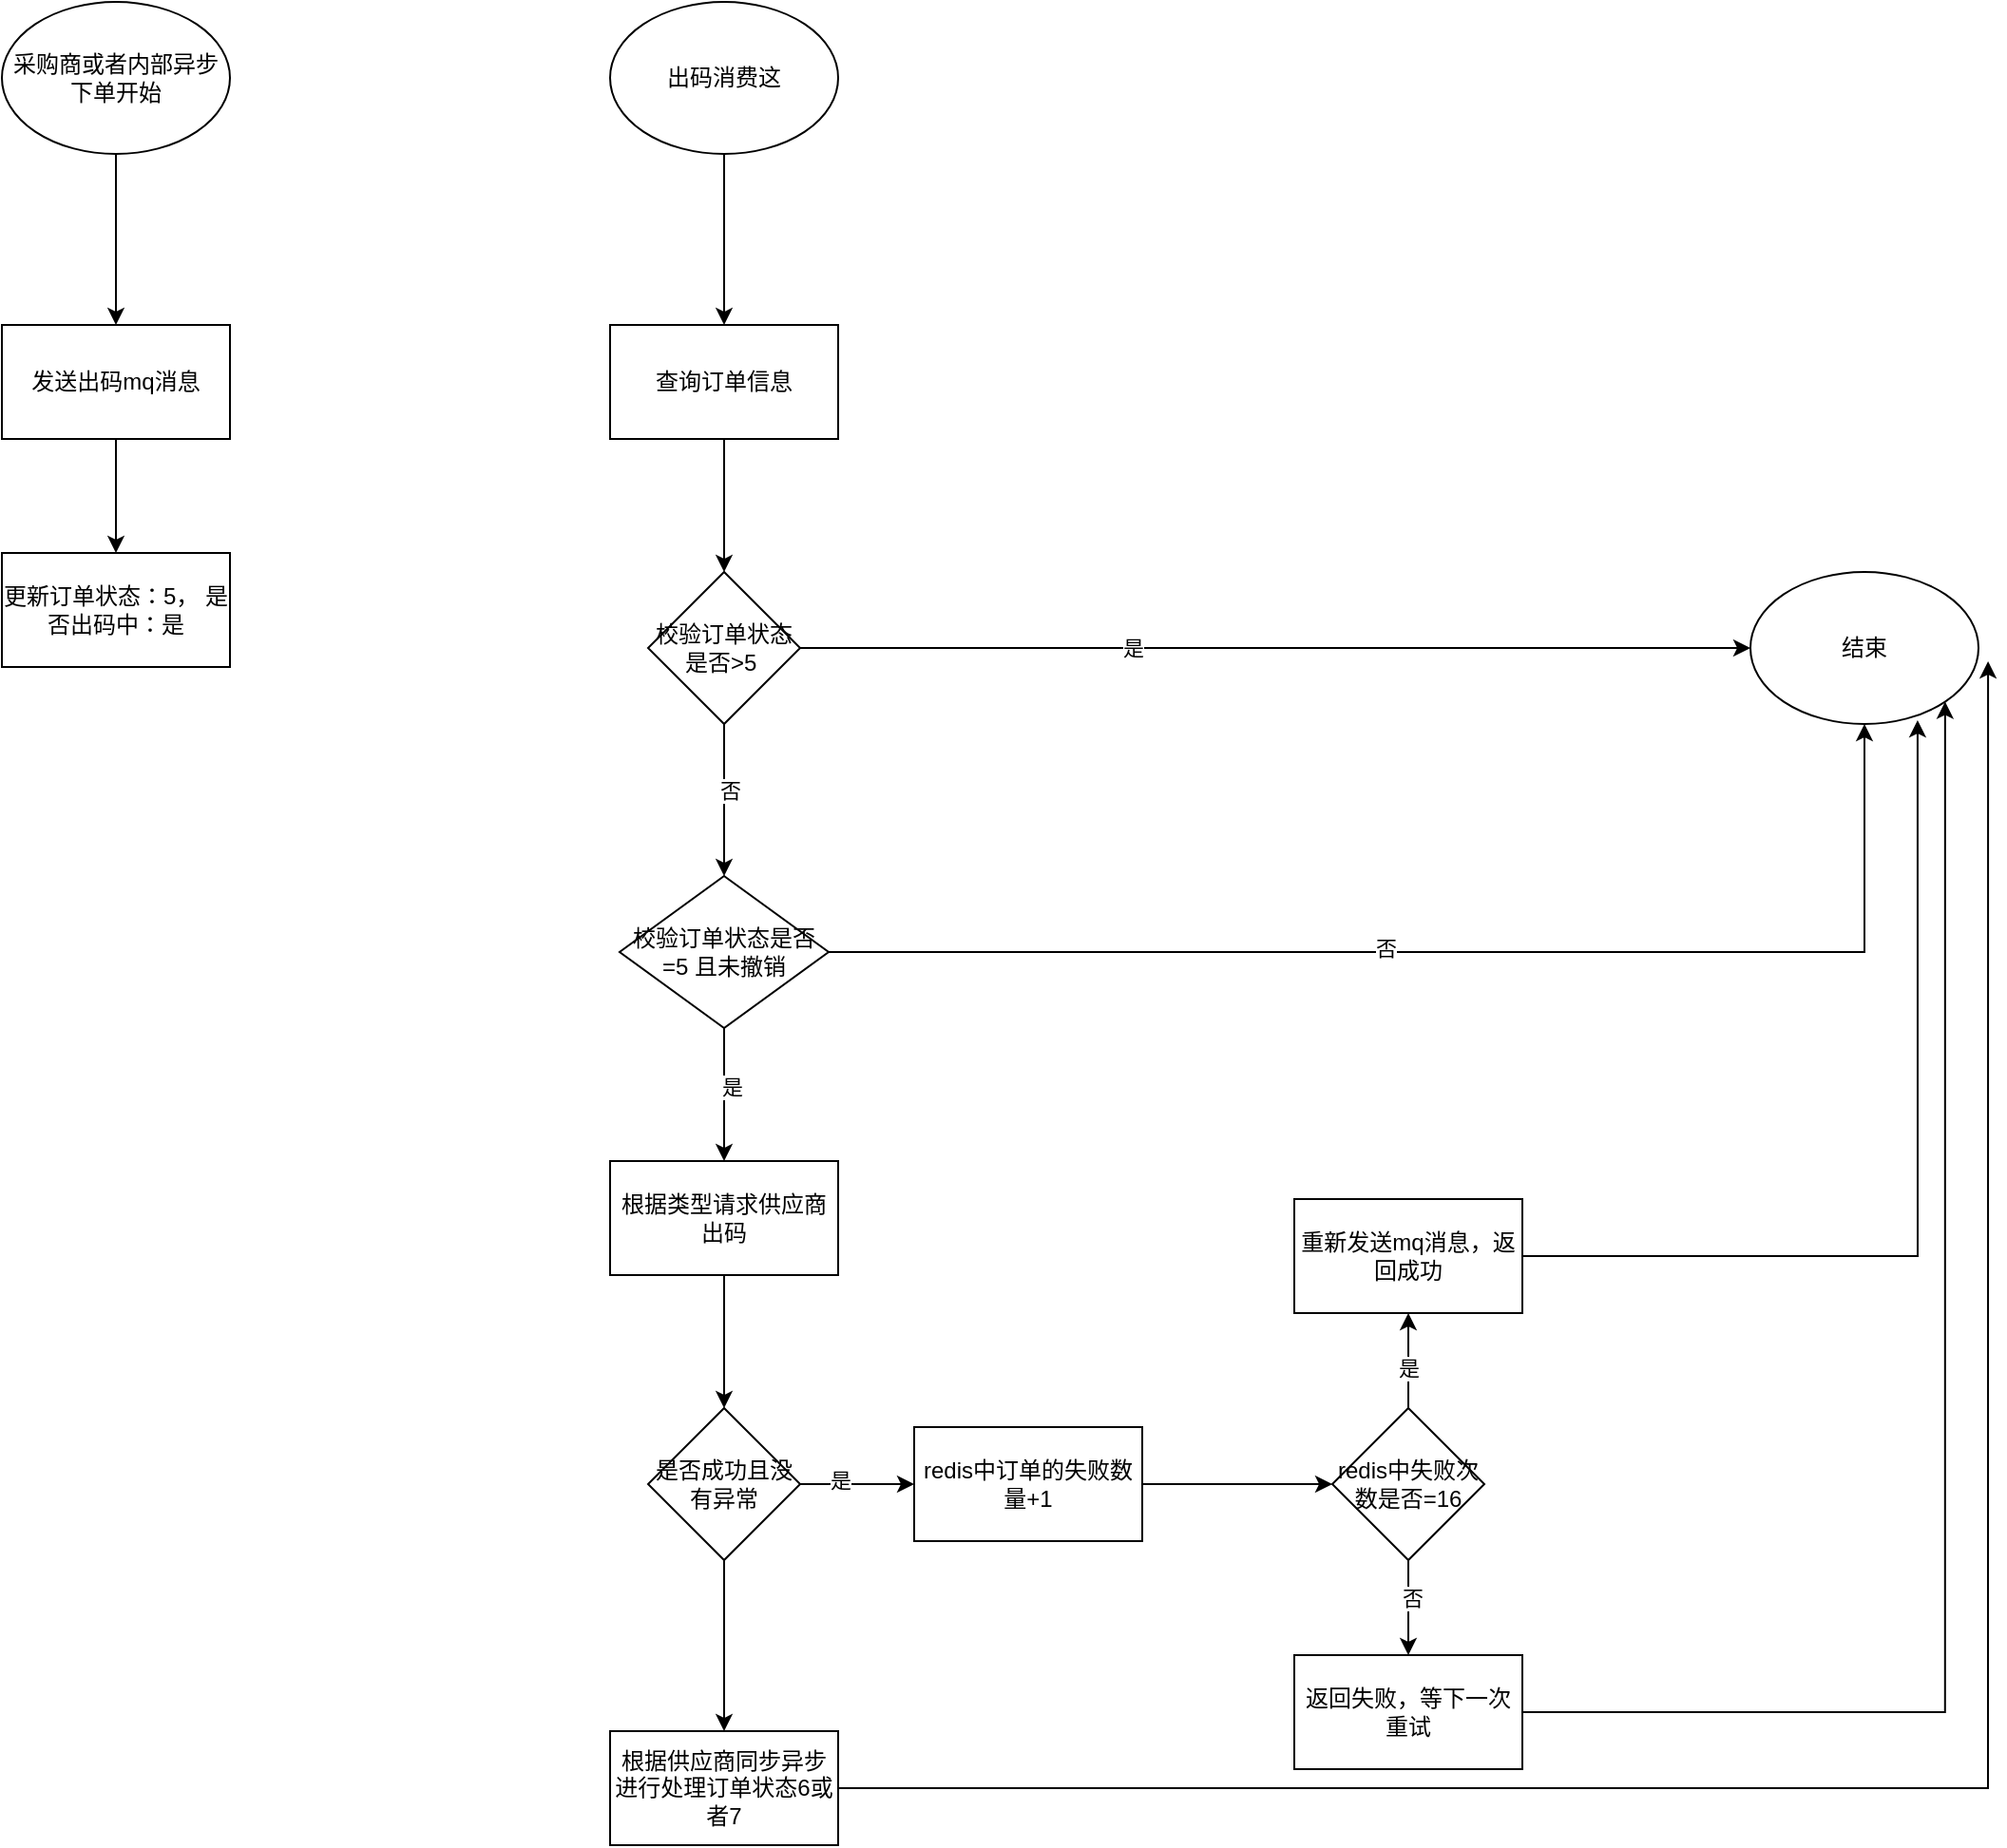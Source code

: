 <mxfile version="22.1.12" type="github">
  <diagram name="第 1 页" id="3bkrZKrF0plEzQzwkOfd">
    <mxGraphModel dx="1194" dy="731" grid="1" gridSize="10" guides="1" tooltips="1" connect="1" arrows="1" fold="1" page="1" pageScale="1" pageWidth="827" pageHeight="1169" math="0" shadow="0">
      <root>
        <mxCell id="0" />
        <mxCell id="1" parent="0" />
        <mxCell id="-AldKYiVUSMyidhytugl-3" value="" style="edgeStyle=orthogonalEdgeStyle;rounded=0;orthogonalLoop=1;jettySize=auto;html=1;" edge="1" parent="1" source="-AldKYiVUSMyidhytugl-1" target="-AldKYiVUSMyidhytugl-2">
          <mxGeometry relative="1" as="geometry" />
        </mxCell>
        <mxCell id="-AldKYiVUSMyidhytugl-1" value="采购商或者内部异步下单开始" style="ellipse;whiteSpace=wrap;html=1;" vertex="1" parent="1">
          <mxGeometry x="70" y="50" width="120" height="80" as="geometry" />
        </mxCell>
        <mxCell id="-AldKYiVUSMyidhytugl-5" value="" style="edgeStyle=orthogonalEdgeStyle;rounded=0;orthogonalLoop=1;jettySize=auto;html=1;" edge="1" parent="1" source="-AldKYiVUSMyidhytugl-2" target="-AldKYiVUSMyidhytugl-4">
          <mxGeometry relative="1" as="geometry" />
        </mxCell>
        <mxCell id="-AldKYiVUSMyidhytugl-2" value="发送出码mq消息" style="whiteSpace=wrap;html=1;" vertex="1" parent="1">
          <mxGeometry x="70" y="220" width="120" height="60" as="geometry" />
        </mxCell>
        <mxCell id="-AldKYiVUSMyidhytugl-4" value="更新订单状态：5， 是否出码中：是" style="whiteSpace=wrap;html=1;" vertex="1" parent="1">
          <mxGeometry x="70" y="340" width="120" height="60" as="geometry" />
        </mxCell>
        <mxCell id="-AldKYiVUSMyidhytugl-8" value="" style="edgeStyle=orthogonalEdgeStyle;rounded=0;orthogonalLoop=1;jettySize=auto;html=1;" edge="1" parent="1" source="-AldKYiVUSMyidhytugl-6" target="-AldKYiVUSMyidhytugl-7">
          <mxGeometry relative="1" as="geometry" />
        </mxCell>
        <mxCell id="-AldKYiVUSMyidhytugl-6" value="出码消费这" style="ellipse;whiteSpace=wrap;html=1;" vertex="1" parent="1">
          <mxGeometry x="390" y="50" width="120" height="80" as="geometry" />
        </mxCell>
        <mxCell id="-AldKYiVUSMyidhytugl-10" value="" style="edgeStyle=orthogonalEdgeStyle;rounded=0;orthogonalLoop=1;jettySize=auto;html=1;" edge="1" parent="1" source="-AldKYiVUSMyidhytugl-7" target="-AldKYiVUSMyidhytugl-9">
          <mxGeometry relative="1" as="geometry" />
        </mxCell>
        <mxCell id="-AldKYiVUSMyidhytugl-7" value="查询订单信息" style="whiteSpace=wrap;html=1;" vertex="1" parent="1">
          <mxGeometry x="390" y="220" width="120" height="60" as="geometry" />
        </mxCell>
        <mxCell id="-AldKYiVUSMyidhytugl-12" value="" style="edgeStyle=orthogonalEdgeStyle;rounded=0;orthogonalLoop=1;jettySize=auto;html=1;entryX=0;entryY=0.5;entryDx=0;entryDy=0;" edge="1" parent="1" source="-AldKYiVUSMyidhytugl-9" target="-AldKYiVUSMyidhytugl-20">
          <mxGeometry relative="1" as="geometry">
            <mxPoint x="550" y="390" as="targetPoint" />
          </mxGeometry>
        </mxCell>
        <mxCell id="-AldKYiVUSMyidhytugl-13" value="是" style="edgeLabel;html=1;align=center;verticalAlign=middle;resizable=0;points=[];" vertex="1" connectable="0" parent="-AldKYiVUSMyidhytugl-12">
          <mxGeometry x="-0.3" relative="1" as="geometry">
            <mxPoint as="offset" />
          </mxGeometry>
        </mxCell>
        <mxCell id="-AldKYiVUSMyidhytugl-15" value="" style="edgeStyle=orthogonalEdgeStyle;rounded=0;orthogonalLoop=1;jettySize=auto;html=1;" edge="1" parent="1" source="-AldKYiVUSMyidhytugl-9" target="-AldKYiVUSMyidhytugl-14">
          <mxGeometry relative="1" as="geometry" />
        </mxCell>
        <mxCell id="-AldKYiVUSMyidhytugl-16" value="否" style="edgeLabel;html=1;align=center;verticalAlign=middle;resizable=0;points=[];" vertex="1" connectable="0" parent="-AldKYiVUSMyidhytugl-15">
          <mxGeometry x="-0.125" y="3" relative="1" as="geometry">
            <mxPoint as="offset" />
          </mxGeometry>
        </mxCell>
        <mxCell id="-AldKYiVUSMyidhytugl-9" value="校验订单状态是否&amp;gt;5&amp;nbsp;" style="rhombus;whiteSpace=wrap;html=1;" vertex="1" parent="1">
          <mxGeometry x="410" y="350" width="80" height="80" as="geometry" />
        </mxCell>
        <mxCell id="-AldKYiVUSMyidhytugl-18" value="" style="edgeStyle=orthogonalEdgeStyle;rounded=0;orthogonalLoop=1;jettySize=auto;html=1;entryX=0.5;entryY=1;entryDx=0;entryDy=0;" edge="1" parent="1" source="-AldKYiVUSMyidhytugl-14" target="-AldKYiVUSMyidhytugl-20">
          <mxGeometry relative="1" as="geometry">
            <mxPoint x="580" y="550" as="targetPoint" />
          </mxGeometry>
        </mxCell>
        <mxCell id="-AldKYiVUSMyidhytugl-19" value="否" style="edgeLabel;html=1;align=center;verticalAlign=middle;resizable=0;points=[];" vertex="1" connectable="0" parent="-AldKYiVUSMyidhytugl-18">
          <mxGeometry x="-0.12" y="2" relative="1" as="geometry">
            <mxPoint as="offset" />
          </mxGeometry>
        </mxCell>
        <mxCell id="-AldKYiVUSMyidhytugl-22" value="" style="edgeStyle=orthogonalEdgeStyle;rounded=0;orthogonalLoop=1;jettySize=auto;html=1;" edge="1" parent="1" source="-AldKYiVUSMyidhytugl-14" target="-AldKYiVUSMyidhytugl-21">
          <mxGeometry relative="1" as="geometry" />
        </mxCell>
        <mxCell id="-AldKYiVUSMyidhytugl-23" value="是" style="edgeLabel;html=1;align=center;verticalAlign=middle;resizable=0;points=[];" vertex="1" connectable="0" parent="-AldKYiVUSMyidhytugl-22">
          <mxGeometry x="-0.111" y="4" relative="1" as="geometry">
            <mxPoint as="offset" />
          </mxGeometry>
        </mxCell>
        <mxCell id="-AldKYiVUSMyidhytugl-14" value="校验订单状态是否=5 且未撤销" style="rhombus;whiteSpace=wrap;html=1;" vertex="1" parent="1">
          <mxGeometry x="395" y="510" width="110" height="80" as="geometry" />
        </mxCell>
        <mxCell id="-AldKYiVUSMyidhytugl-20" value="结束" style="ellipse;whiteSpace=wrap;html=1;" vertex="1" parent="1">
          <mxGeometry x="990" y="350" width="120" height="80" as="geometry" />
        </mxCell>
        <mxCell id="-AldKYiVUSMyidhytugl-25" value="" style="edgeStyle=orthogonalEdgeStyle;rounded=0;orthogonalLoop=1;jettySize=auto;html=1;" edge="1" parent="1" source="-AldKYiVUSMyidhytugl-21" target="-AldKYiVUSMyidhytugl-24">
          <mxGeometry relative="1" as="geometry" />
        </mxCell>
        <mxCell id="-AldKYiVUSMyidhytugl-21" value="根据类型请求供应商出码" style="whiteSpace=wrap;html=1;" vertex="1" parent="1">
          <mxGeometry x="390" y="660" width="120" height="60" as="geometry" />
        </mxCell>
        <mxCell id="-AldKYiVUSMyidhytugl-28" value="" style="edgeStyle=orthogonalEdgeStyle;rounded=0;orthogonalLoop=1;jettySize=auto;html=1;" edge="1" parent="1" source="-AldKYiVUSMyidhytugl-24" target="-AldKYiVUSMyidhytugl-27">
          <mxGeometry relative="1" as="geometry" />
        </mxCell>
        <mxCell id="-AldKYiVUSMyidhytugl-29" value="是" style="edgeLabel;html=1;align=center;verticalAlign=middle;resizable=0;points=[];" vertex="1" connectable="0" parent="-AldKYiVUSMyidhytugl-28">
          <mxGeometry x="-0.3" y="2" relative="1" as="geometry">
            <mxPoint as="offset" />
          </mxGeometry>
        </mxCell>
        <mxCell id="-AldKYiVUSMyidhytugl-31" value="" style="edgeStyle=orthogonalEdgeStyle;rounded=0;orthogonalLoop=1;jettySize=auto;html=1;" edge="1" parent="1" source="-AldKYiVUSMyidhytugl-24" target="-AldKYiVUSMyidhytugl-30">
          <mxGeometry relative="1" as="geometry" />
        </mxCell>
        <mxCell id="-AldKYiVUSMyidhytugl-24" value="是否成功且没有异常" style="rhombus;whiteSpace=wrap;html=1;" vertex="1" parent="1">
          <mxGeometry x="410" y="790" width="80" height="80" as="geometry" />
        </mxCell>
        <mxCell id="-AldKYiVUSMyidhytugl-33" value="" style="edgeStyle=orthogonalEdgeStyle;rounded=0;orthogonalLoop=1;jettySize=auto;html=1;" edge="1" parent="1" source="-AldKYiVUSMyidhytugl-27" target="-AldKYiVUSMyidhytugl-32">
          <mxGeometry relative="1" as="geometry" />
        </mxCell>
        <mxCell id="-AldKYiVUSMyidhytugl-27" value="redis中订单的失败数量+1" style="whiteSpace=wrap;html=1;" vertex="1" parent="1">
          <mxGeometry x="550" y="800" width="120" height="60" as="geometry" />
        </mxCell>
        <mxCell id="-AldKYiVUSMyidhytugl-30" value="根据供应商同步异步进行处理订单状态6或者7" style="whiteSpace=wrap;html=1;" vertex="1" parent="1">
          <mxGeometry x="390" y="960" width="120" height="60" as="geometry" />
        </mxCell>
        <mxCell id="-AldKYiVUSMyidhytugl-36" value="" style="edgeStyle=orthogonalEdgeStyle;rounded=0;orthogonalLoop=1;jettySize=auto;html=1;" edge="1" parent="1" source="-AldKYiVUSMyidhytugl-32" target="-AldKYiVUSMyidhytugl-35">
          <mxGeometry relative="1" as="geometry" />
        </mxCell>
        <mxCell id="-AldKYiVUSMyidhytugl-37" value="是" style="edgeLabel;html=1;align=center;verticalAlign=middle;resizable=0;points=[];" vertex="1" connectable="0" parent="-AldKYiVUSMyidhytugl-36">
          <mxGeometry x="-0.156" relative="1" as="geometry">
            <mxPoint as="offset" />
          </mxGeometry>
        </mxCell>
        <mxCell id="-AldKYiVUSMyidhytugl-40" value="" style="edgeStyle=orthogonalEdgeStyle;rounded=0;orthogonalLoop=1;jettySize=auto;html=1;" edge="1" parent="1" source="-AldKYiVUSMyidhytugl-32" target="-AldKYiVUSMyidhytugl-39">
          <mxGeometry relative="1" as="geometry" />
        </mxCell>
        <mxCell id="-AldKYiVUSMyidhytugl-41" value="否" style="edgeLabel;html=1;align=center;verticalAlign=middle;resizable=0;points=[];" vertex="1" connectable="0" parent="-AldKYiVUSMyidhytugl-40">
          <mxGeometry x="-0.2" y="2" relative="1" as="geometry">
            <mxPoint as="offset" />
          </mxGeometry>
        </mxCell>
        <mxCell id="-AldKYiVUSMyidhytugl-32" value="redis中失败次数是否=16" style="rhombus;whiteSpace=wrap;html=1;" vertex="1" parent="1">
          <mxGeometry x="770" y="790" width="80" height="80" as="geometry" />
        </mxCell>
        <mxCell id="-AldKYiVUSMyidhytugl-34" style="edgeStyle=orthogonalEdgeStyle;rounded=0;orthogonalLoop=1;jettySize=auto;html=1;entryX=1.042;entryY=0.588;entryDx=0;entryDy=0;entryPerimeter=0;" edge="1" parent="1" source="-AldKYiVUSMyidhytugl-30" target="-AldKYiVUSMyidhytugl-20">
          <mxGeometry relative="1" as="geometry" />
        </mxCell>
        <mxCell id="-AldKYiVUSMyidhytugl-35" value="重新发送mq消息，返回成功" style="whiteSpace=wrap;html=1;" vertex="1" parent="1">
          <mxGeometry x="750" y="680" width="120" height="60" as="geometry" />
        </mxCell>
        <mxCell id="-AldKYiVUSMyidhytugl-38" style="edgeStyle=orthogonalEdgeStyle;rounded=0;orthogonalLoop=1;jettySize=auto;html=1;entryX=0.733;entryY=0.975;entryDx=0;entryDy=0;entryPerimeter=0;" edge="1" parent="1" source="-AldKYiVUSMyidhytugl-35" target="-AldKYiVUSMyidhytugl-20">
          <mxGeometry relative="1" as="geometry" />
        </mxCell>
        <mxCell id="-AldKYiVUSMyidhytugl-42" style="edgeStyle=orthogonalEdgeStyle;rounded=0;orthogonalLoop=1;jettySize=auto;html=1;entryX=1;entryY=1;entryDx=0;entryDy=0;" edge="1" parent="1" source="-AldKYiVUSMyidhytugl-39" target="-AldKYiVUSMyidhytugl-20">
          <mxGeometry relative="1" as="geometry" />
        </mxCell>
        <mxCell id="-AldKYiVUSMyidhytugl-39" value="返回失败，等下一次重试" style="whiteSpace=wrap;html=1;" vertex="1" parent="1">
          <mxGeometry x="750" y="920" width="120" height="60" as="geometry" />
        </mxCell>
      </root>
    </mxGraphModel>
  </diagram>
</mxfile>
